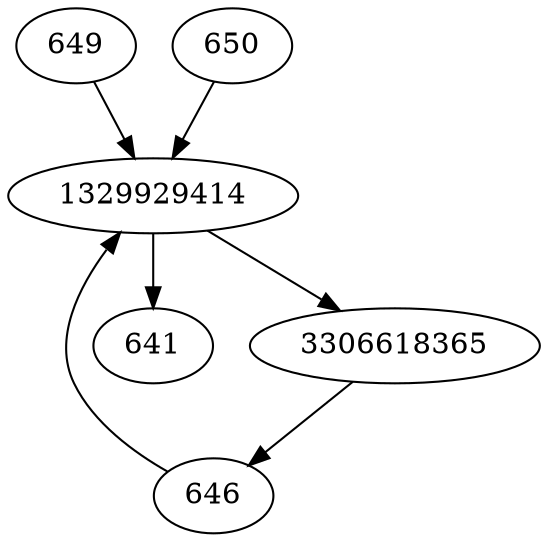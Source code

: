 strict digraph  {
641;
646;
1329929414;
649;
650;
3306618365;
646 -> 1329929414;
1329929414 -> 641;
1329929414 -> 3306618365;
649 -> 1329929414;
650 -> 1329929414;
3306618365 -> 646;
}
